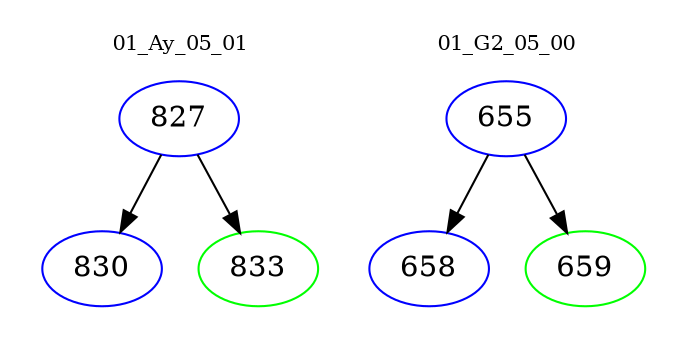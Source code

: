 digraph{
subgraph cluster_0 {
color = white
label = "01_Ay_05_01";
fontsize=10;
T0_827 [label="827", color="blue"]
T0_827 -> T0_830 [color="black"]
T0_830 [label="830", color="blue"]
T0_827 -> T0_833 [color="black"]
T0_833 [label="833", color="green"]
}
subgraph cluster_1 {
color = white
label = "01_G2_05_00";
fontsize=10;
T1_655 [label="655", color="blue"]
T1_655 -> T1_658 [color="black"]
T1_658 [label="658", color="blue"]
T1_655 -> T1_659 [color="black"]
T1_659 [label="659", color="green"]
}
}
